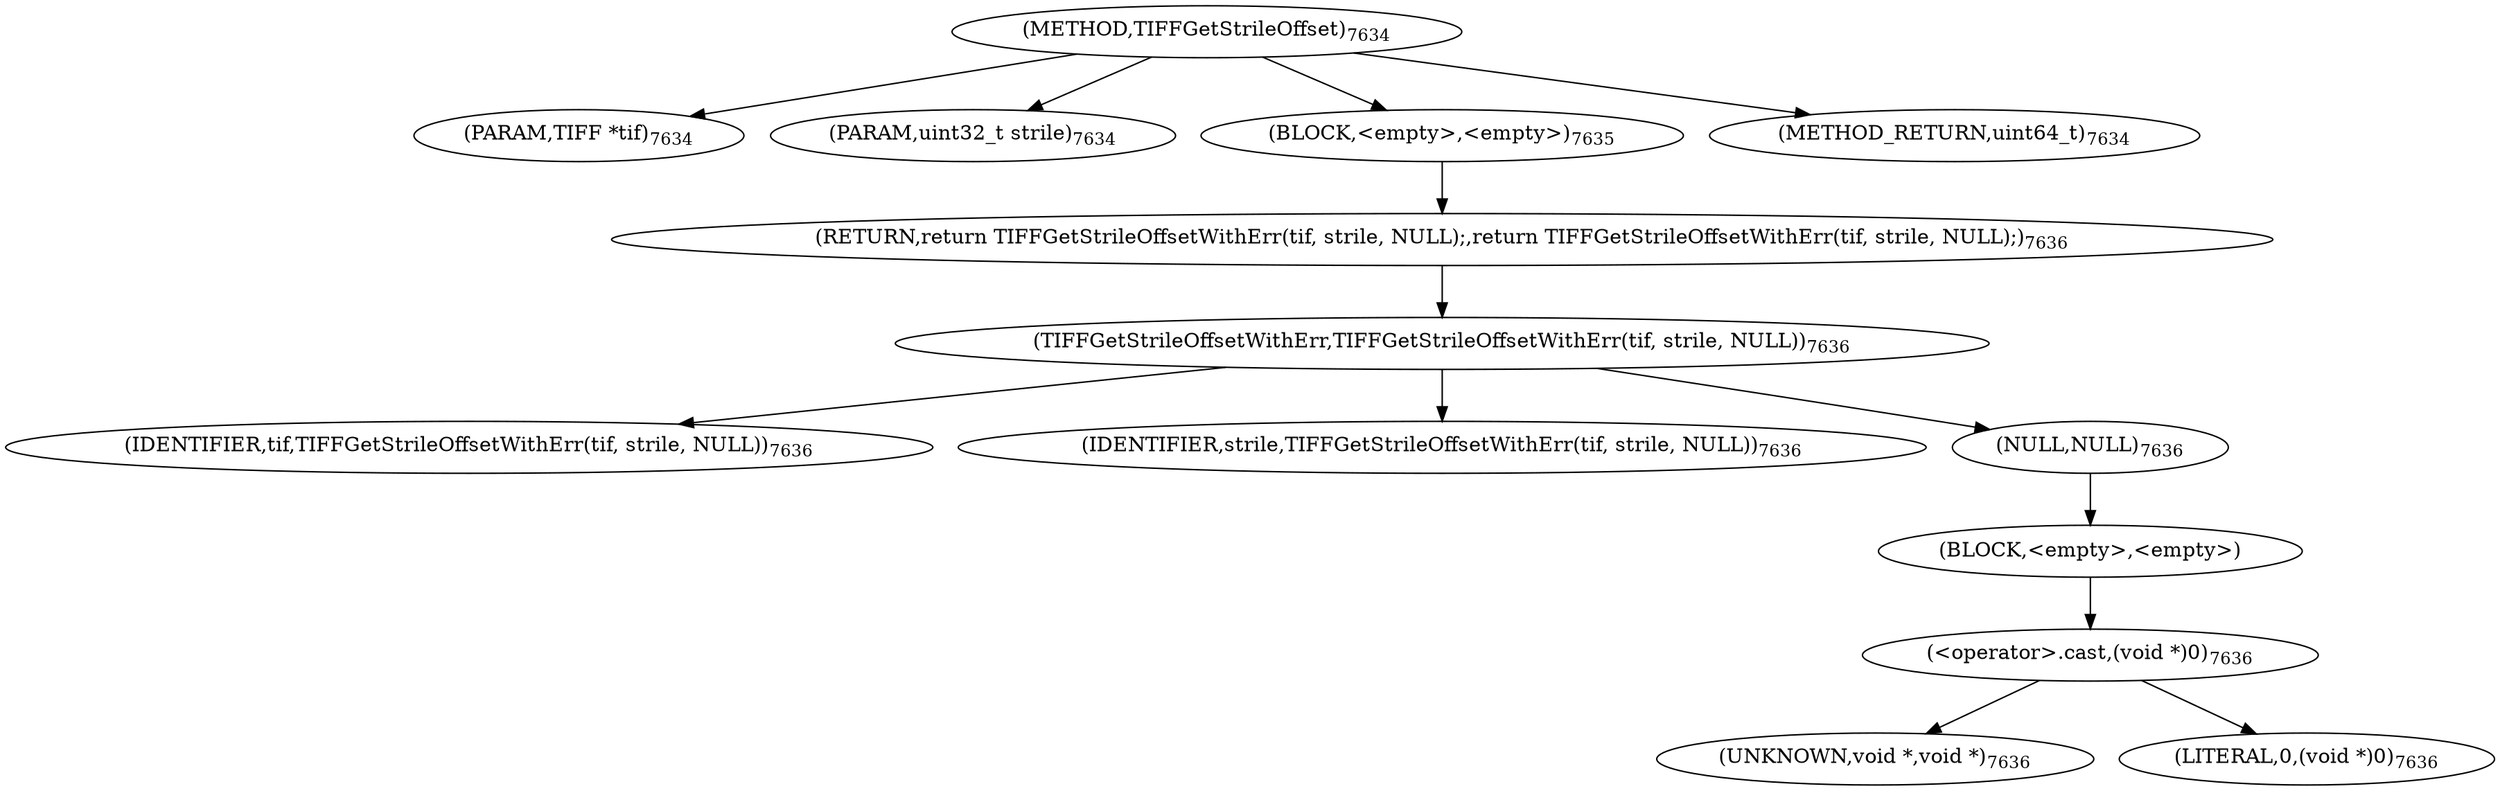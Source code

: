 digraph "TIFFGetStrileOffset" {  
"98452" [label = <(METHOD,TIFFGetStrileOffset)<SUB>7634</SUB>> ]
"98453" [label = <(PARAM,TIFF *tif)<SUB>7634</SUB>> ]
"98454" [label = <(PARAM,uint32_t strile)<SUB>7634</SUB>> ]
"98455" [label = <(BLOCK,&lt;empty&gt;,&lt;empty&gt;)<SUB>7635</SUB>> ]
"98456" [label = <(RETURN,return TIFFGetStrileOffsetWithErr(tif, strile, NULL);,return TIFFGetStrileOffsetWithErr(tif, strile, NULL);)<SUB>7636</SUB>> ]
"98457" [label = <(TIFFGetStrileOffsetWithErr,TIFFGetStrileOffsetWithErr(tif, strile, NULL))<SUB>7636</SUB>> ]
"98458" [label = <(IDENTIFIER,tif,TIFFGetStrileOffsetWithErr(tif, strile, NULL))<SUB>7636</SUB>> ]
"98459" [label = <(IDENTIFIER,strile,TIFFGetStrileOffsetWithErr(tif, strile, NULL))<SUB>7636</SUB>> ]
"98460" [label = <(NULL,NULL)<SUB>7636</SUB>> ]
"98461" [label = <(BLOCK,&lt;empty&gt;,&lt;empty&gt;)> ]
"98462" [label = <(&lt;operator&gt;.cast,(void *)0)<SUB>7636</SUB>> ]
"98463" [label = <(UNKNOWN,void *,void *)<SUB>7636</SUB>> ]
"98464" [label = <(LITERAL,0,(void *)0)<SUB>7636</SUB>> ]
"98465" [label = <(METHOD_RETURN,uint64_t)<SUB>7634</SUB>> ]
  "98452" -> "98453" 
  "98452" -> "98454" 
  "98452" -> "98455" 
  "98452" -> "98465" 
  "98455" -> "98456" 
  "98456" -> "98457" 
  "98457" -> "98458" 
  "98457" -> "98459" 
  "98457" -> "98460" 
  "98460" -> "98461" 
  "98461" -> "98462" 
  "98462" -> "98463" 
  "98462" -> "98464" 
}
